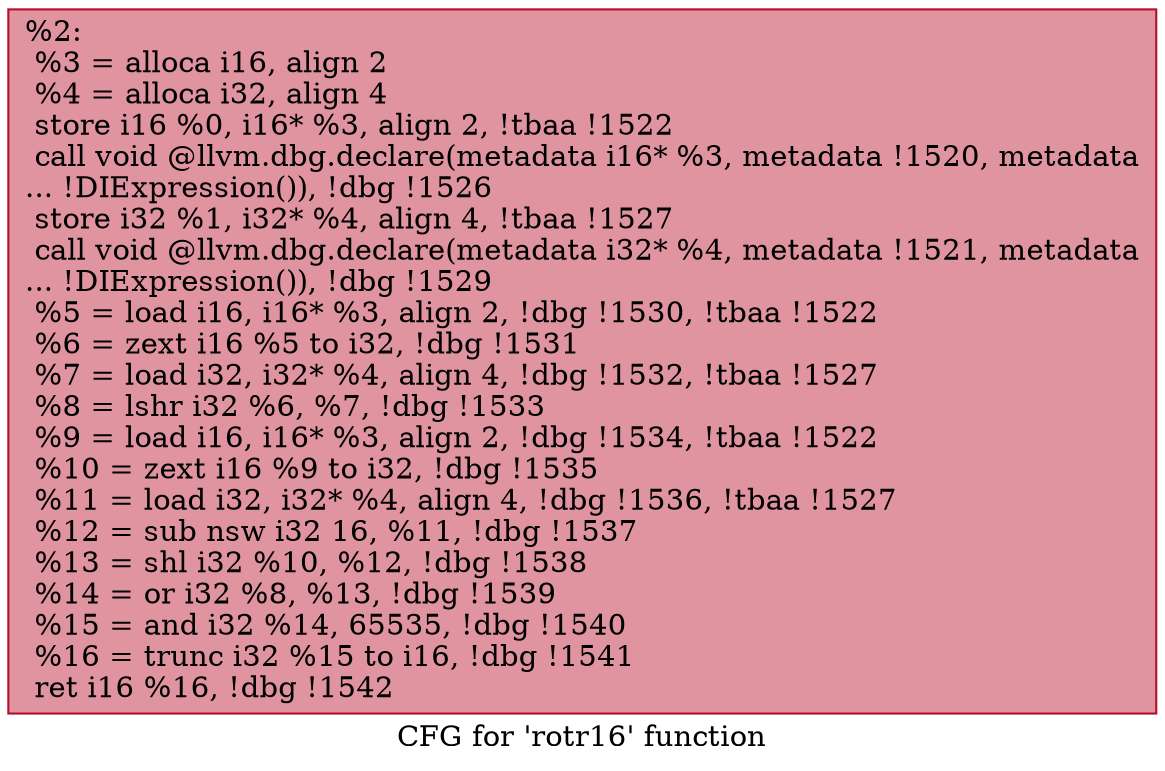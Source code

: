 digraph "CFG for 'rotr16' function" {
	label="CFG for 'rotr16' function";

	Node0x2903950 [shape=record,color="#b70d28ff", style=filled, fillcolor="#b70d2870",label="{%2:\l  %3 = alloca i16, align 2\l  %4 = alloca i32, align 4\l  store i16 %0, i16* %3, align 2, !tbaa !1522\l  call void @llvm.dbg.declare(metadata i16* %3, metadata !1520, metadata\l... !DIExpression()), !dbg !1526\l  store i32 %1, i32* %4, align 4, !tbaa !1527\l  call void @llvm.dbg.declare(metadata i32* %4, metadata !1521, metadata\l... !DIExpression()), !dbg !1529\l  %5 = load i16, i16* %3, align 2, !dbg !1530, !tbaa !1522\l  %6 = zext i16 %5 to i32, !dbg !1531\l  %7 = load i32, i32* %4, align 4, !dbg !1532, !tbaa !1527\l  %8 = lshr i32 %6, %7, !dbg !1533\l  %9 = load i16, i16* %3, align 2, !dbg !1534, !tbaa !1522\l  %10 = zext i16 %9 to i32, !dbg !1535\l  %11 = load i32, i32* %4, align 4, !dbg !1536, !tbaa !1527\l  %12 = sub nsw i32 16, %11, !dbg !1537\l  %13 = shl i32 %10, %12, !dbg !1538\l  %14 = or i32 %8, %13, !dbg !1539\l  %15 = and i32 %14, 65535, !dbg !1540\l  %16 = trunc i32 %15 to i16, !dbg !1541\l  ret i16 %16, !dbg !1542\l}"];
}
